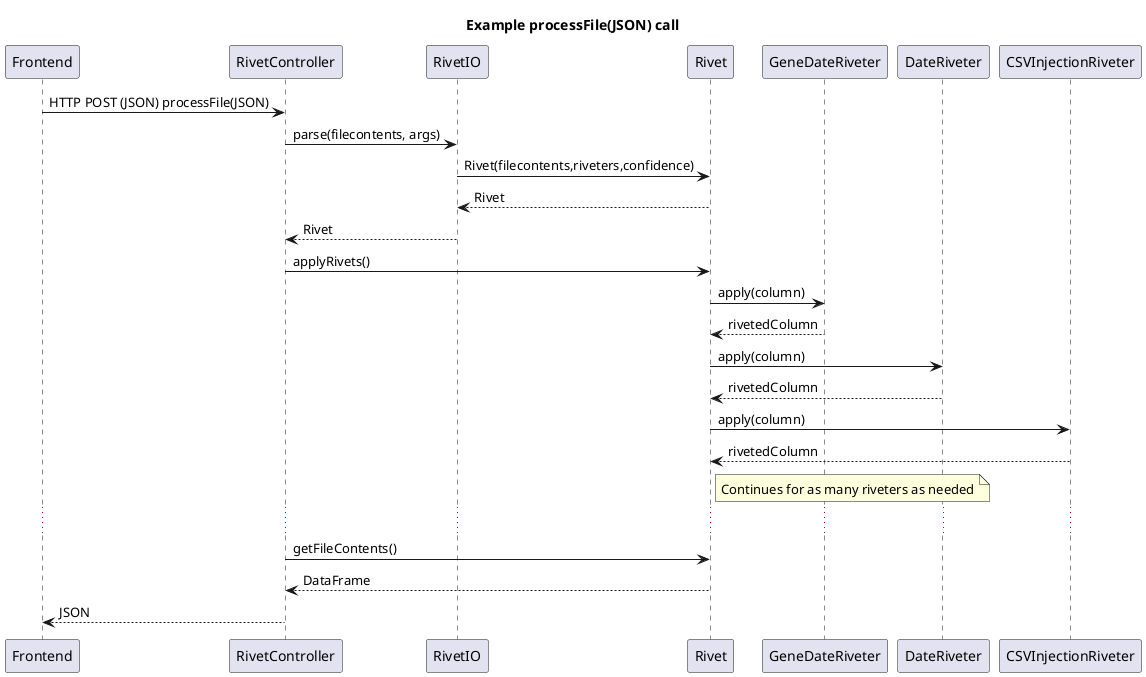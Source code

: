@startuml Sequence_diagram

title Example processFile(JSON) call
'Handle Rivet creation
Frontend -> RivetController: HTTP POST (JSON) processFile(JSON)
RivetController -> RivetIO: parse(filecontents, args)
RivetIO -> Rivet: Rivet(filecontents,riveters,confidence)
Rivet --> RivetIO: Rivet
RivetIO --> RivetController: Rivet

'Apply Riveters
RivetController -> Rivet: applyRivets()
Rivet -> GeneDateRiveter: apply(column)
GeneDateRiveter --> Rivet: rivetedColumn
Rivet -> DateRiveter: apply(column)
DateRiveter --> Rivet: rivetedColumn
Rivet -> CSVInjectionRiveter: apply(column)
CSVInjectionRiveter --> Rivet: rivetedColumn
note right of Rivet: Continues for as many riveters as needed
...

RivetController -> Rivet: getFileContents()
Rivet --> RivetController: DataFrame
RivetController --> Frontend: JSON

@enduml